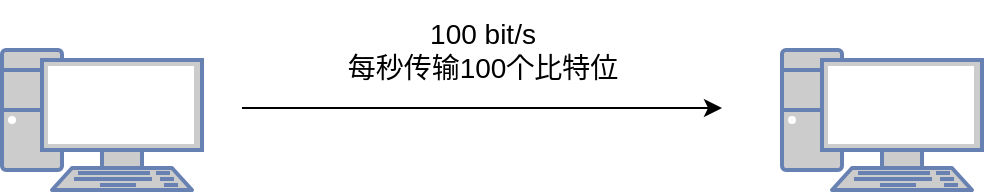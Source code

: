 <mxfile version="20.8.10" type="device" pages="4"><diagram name="传输速率" id="iz-2kQ_IFoVQnxdk4jg7"><mxGraphModel dx="1434" dy="854" grid="1" gridSize="10" guides="1" tooltips="1" connect="1" arrows="1" fold="1" page="1" pageScale="1" pageWidth="48000" pageHeight="36000" math="0" shadow="0"><root><mxCell id="0"/><mxCell id="1" parent="0"/><mxCell id="E9tWDjK2NKZcvw_XBywy-1" value="" style="fontColor=#0066CC;verticalAlign=top;verticalLabelPosition=bottom;labelPosition=center;align=center;html=1;outlineConnect=0;fillColor=#CCCCCC;strokeColor=#6881B3;gradientColor=none;gradientDirection=north;strokeWidth=2;shape=mxgraph.networks.pc;" vertex="1" parent="1"><mxGeometry x="280" y="350" width="100" height="70" as="geometry"/></mxCell><mxCell id="E9tWDjK2NKZcvw_XBywy-2" value="" style="fontColor=#0066CC;verticalAlign=top;verticalLabelPosition=bottom;labelPosition=center;align=center;html=1;outlineConnect=0;fillColor=#CCCCCC;strokeColor=#6881B3;gradientColor=none;gradientDirection=north;strokeWidth=2;shape=mxgraph.networks.pc;" vertex="1" parent="1"><mxGeometry x="670" y="350" width="100" height="70" as="geometry"/></mxCell><mxCell id="E9tWDjK2NKZcvw_XBywy-3" value="" style="endArrow=classic;html=1;rounded=0;" edge="1" parent="1"><mxGeometry width="50" height="50" relative="1" as="geometry"><mxPoint x="400" y="379" as="sourcePoint"/><mxPoint x="640" y="379" as="targetPoint"/></mxGeometry></mxCell><mxCell id="E9tWDjK2NKZcvw_XBywy-4" value="&lt;font style=&quot;font-size: 14px;&quot;&gt;100 bit/s&lt;br&gt;每秒传输100个比特位&lt;/font&gt;" style="text;html=1;align=center;verticalAlign=middle;resizable=0;points=[];autosize=1;strokeColor=none;fillColor=none;" vertex="1" parent="1"><mxGeometry x="440" y="325" width="160" height="50" as="geometry"/></mxCell></root></mxGraphModel></diagram><diagram id="LYyqSWJFQjHjt6RNiQvK" name="生成哈夫曼树的过程"><mxGraphModel dx="1434" dy="854" grid="1" gridSize="10" guides="1" tooltips="1" connect="1" arrows="1" fold="1" page="1" pageScale="1" pageWidth="48000" pageHeight="36000" math="0" shadow="0"><root><mxCell id="0"/><mxCell id="1" parent="0"/><mxCell id="6Dm2ptg3-7psgx6ioZlV-1" value="a" style="ellipse;whiteSpace=wrap;html=1;aspect=fixed;fontSize=14;" vertex="1" parent="1"><mxGeometry x="200" y="280" width="50" height="50" as="geometry"/></mxCell><mxCell id="6Dm2ptg3-7psgx6ioZlV-2" value="b" style="ellipse;whiteSpace=wrap;html=1;aspect=fixed;fontSize=14;" vertex="1" parent="1"><mxGeometry x="320" y="280" width="50" height="50" as="geometry"/></mxCell><mxCell id="6Dm2ptg3-7psgx6ioZlV-3" value="c" style="ellipse;whiteSpace=wrap;html=1;aspect=fixed;fontSize=14;" vertex="1" parent="1"><mxGeometry x="440" y="280" width="50" height="50" as="geometry"/></mxCell><mxCell id="6Dm2ptg3-7psgx6ioZlV-4" value="d" style="ellipse;whiteSpace=wrap;html=1;aspect=fixed;fontSize=14;" vertex="1" parent="1"><mxGeometry x="560" y="280" width="50" height="50" as="geometry"/></mxCell><mxCell id="6Dm2ptg3-7psgx6ioZlV-5" value="0.5" style="text;html=1;align=center;verticalAlign=middle;resizable=0;points=[];autosize=1;strokeColor=none;fillColor=none;fontSize=14;" vertex="1" parent="1"><mxGeometry x="206" y="345" width="40" height="30" as="geometry"/></mxCell><mxCell id="6Dm2ptg3-7psgx6ioZlV-6" value="0.2" style="text;html=1;align=center;verticalAlign=middle;resizable=0;points=[];autosize=1;strokeColor=none;fillColor=none;fontSize=14;" vertex="1" parent="1"><mxGeometry x="326" y="345" width="40" height="30" as="geometry"/></mxCell><mxCell id="6Dm2ptg3-7psgx6ioZlV-7" value="0.1" style="text;html=1;align=center;verticalAlign=middle;resizable=0;points=[];autosize=1;strokeColor=none;fillColor=none;fontSize=14;" vertex="1" parent="1"><mxGeometry x="445" y="345" width="40" height="30" as="geometry"/></mxCell><mxCell id="6Dm2ptg3-7psgx6ioZlV-8" value="0.2" style="text;html=1;align=center;verticalAlign=middle;resizable=0;points=[];autosize=1;strokeColor=none;fillColor=none;fontSize=14;" vertex="1" parent="1"><mxGeometry x="565" y="345" width="40" height="30" as="geometry"/></mxCell><mxCell id="6Dm2ptg3-7psgx6ioZlV-9" value="第一轮合并" style="text;html=1;align=center;verticalAlign=middle;resizable=0;points=[];autosize=1;strokeColor=none;fillColor=none;fontSize=14;" vertex="1" parent="1"><mxGeometry x="35" y="440" width="90" height="30" as="geometry"/></mxCell><mxCell id="6Dm2ptg3-7psgx6ioZlV-32" style="edgeStyle=none;rounded=0;orthogonalLoop=1;jettySize=auto;html=1;exitX=0.5;exitY=0;exitDx=0;exitDy=0;entryX=0;entryY=1;entryDx=0;entryDy=0;fontSize=14;" edge="1" parent="1" source="6Dm2ptg3-7psgx6ioZlV-10" target="6Dm2ptg3-7psgx6ioZlV-12"><mxGeometry relative="1" as="geometry"/></mxCell><mxCell id="6Dm2ptg3-7psgx6ioZlV-10" value="c" style="ellipse;whiteSpace=wrap;html=1;aspect=fixed;fontSize=14;" vertex="1" parent="1"><mxGeometry x="220" y="475" width="50" height="50" as="geometry"/></mxCell><mxCell id="6Dm2ptg3-7psgx6ioZlV-31" style="edgeStyle=none;rounded=0;orthogonalLoop=1;jettySize=auto;html=1;exitX=0.5;exitY=0;exitDx=0;exitDy=0;entryX=1;entryY=1;entryDx=0;entryDy=0;fontSize=14;" edge="1" parent="1" source="6Dm2ptg3-7psgx6ioZlV-11" target="6Dm2ptg3-7psgx6ioZlV-12"><mxGeometry relative="1" as="geometry"/></mxCell><mxCell id="6Dm2ptg3-7psgx6ioZlV-11" value="d" style="ellipse;whiteSpace=wrap;html=1;aspect=fixed;fontSize=14;" vertex="1" parent="1"><mxGeometry x="316" y="475" width="50" height="50" as="geometry"/></mxCell><mxCell id="6Dm2ptg3-7psgx6ioZlV-12" value="" style="ellipse;whiteSpace=wrap;html=1;aspect=fixed;fontSize=14;" vertex="1" parent="1"><mxGeometry x="270" y="390" width="50" height="50" as="geometry"/></mxCell><mxCell id="6Dm2ptg3-7psgx6ioZlV-13" value="0.1" style="text;html=1;align=center;verticalAlign=middle;resizable=0;points=[];autosize=1;strokeColor=none;fillColor=none;fontSize=14;" vertex="1" parent="1"><mxGeometry x="225" y="540" width="40" height="30" as="geometry"/></mxCell><mxCell id="6Dm2ptg3-7psgx6ioZlV-14" value="0.2" style="text;html=1;align=center;verticalAlign=middle;resizable=0;points=[];autosize=1;strokeColor=none;fillColor=none;fontSize=14;" vertex="1" parent="1"><mxGeometry x="321" y="540" width="40" height="30" as="geometry"/></mxCell><mxCell id="6Dm2ptg3-7psgx6ioZlV-15" value="0.3" style="text;html=1;align=center;verticalAlign=middle;resizable=0;points=[];autosize=1;strokeColor=none;fillColor=none;fontSize=14;" vertex="1" parent="1"><mxGeometry x="275" y="445" width="40" height="30" as="geometry"/></mxCell><mxCell id="6Dm2ptg3-7psgx6ioZlV-16" value="第二轮合并" style="text;html=1;align=center;verticalAlign=middle;resizable=0;points=[];autosize=1;strokeColor=none;fillColor=none;fontSize=14;" vertex="1" parent="1"><mxGeometry x="35" y="650" width="90" height="30" as="geometry"/></mxCell><mxCell id="6Dm2ptg3-7psgx6ioZlV-27" style="rounded=0;orthogonalLoop=1;jettySize=auto;html=1;exitX=0.5;exitY=0;exitDx=0;exitDy=0;fontSize=14;" edge="1" parent="1" source="6Dm2ptg3-7psgx6ioZlV-17" target="6Dm2ptg3-7psgx6ioZlV-19"><mxGeometry relative="1" as="geometry"/></mxCell><mxCell id="6Dm2ptg3-7psgx6ioZlV-17" value="c" style="ellipse;whiteSpace=wrap;html=1;aspect=fixed;fontSize=14;" vertex="1" parent="1"><mxGeometry x="311" y="750" width="50" height="50" as="geometry"/></mxCell><mxCell id="6Dm2ptg3-7psgx6ioZlV-28" style="edgeStyle=none;rounded=0;orthogonalLoop=1;jettySize=auto;html=1;exitX=0.5;exitY=0;exitDx=0;exitDy=0;entryX=1;entryY=1;entryDx=0;entryDy=0;fontSize=14;" edge="1" parent="1" source="6Dm2ptg3-7psgx6ioZlV-18" target="6Dm2ptg3-7psgx6ioZlV-19"><mxGeometry relative="1" as="geometry"/></mxCell><mxCell id="6Dm2ptg3-7psgx6ioZlV-18" value="d" style="ellipse;whiteSpace=wrap;html=1;aspect=fixed;fontSize=14;" vertex="1" parent="1"><mxGeometry x="396" y="750" width="50" height="50" as="geometry"/></mxCell><mxCell id="6Dm2ptg3-7psgx6ioZlV-30" style="edgeStyle=none;rounded=0;orthogonalLoop=1;jettySize=auto;html=1;exitX=0.5;exitY=0;exitDx=0;exitDy=0;entryX=1;entryY=1;entryDx=0;entryDy=0;fontSize=14;" edge="1" parent="1" source="6Dm2ptg3-7psgx6ioZlV-19" target="6Dm2ptg3-7psgx6ioZlV-25"><mxGeometry relative="1" as="geometry"/></mxCell><mxCell id="6Dm2ptg3-7psgx6ioZlV-19" value="" style="ellipse;whiteSpace=wrap;html=1;aspect=fixed;fontSize=14;" vertex="1" parent="1"><mxGeometry x="349.5" y="660" width="50" height="50" as="geometry"/></mxCell><mxCell id="6Dm2ptg3-7psgx6ioZlV-20" value="0.1" style="text;html=1;align=center;verticalAlign=middle;resizable=0;points=[];autosize=1;strokeColor=none;fillColor=none;fontSize=14;" vertex="1" parent="1"><mxGeometry x="315" y="809" width="40" height="30" as="geometry"/></mxCell><mxCell id="6Dm2ptg3-7psgx6ioZlV-21" value="0.2" style="text;html=1;align=center;verticalAlign=middle;resizable=0;points=[];autosize=1;strokeColor=none;fillColor=none;fontSize=14;" vertex="1" parent="1"><mxGeometry x="401" y="810" width="40" height="30" as="geometry"/></mxCell><mxCell id="6Dm2ptg3-7psgx6ioZlV-22" value="0.3" style="text;html=1;align=center;verticalAlign=middle;resizable=0;points=[];autosize=1;strokeColor=none;fillColor=none;fontSize=14;" vertex="1" parent="1"><mxGeometry x="355" y="718" width="40" height="30" as="geometry"/></mxCell><mxCell id="6Dm2ptg3-7psgx6ioZlV-29" style="edgeStyle=none;rounded=0;orthogonalLoop=1;jettySize=auto;html=1;exitX=0.5;exitY=0;exitDx=0;exitDy=0;entryX=0;entryY=1;entryDx=0;entryDy=0;fontSize=14;" edge="1" parent="1" source="6Dm2ptg3-7psgx6ioZlV-23" target="6Dm2ptg3-7psgx6ioZlV-25"><mxGeometry relative="1" as="geometry"/></mxCell><mxCell id="6Dm2ptg3-7psgx6ioZlV-23" value="b" style="ellipse;whiteSpace=wrap;html=1;aspect=fixed;fontSize=14;" vertex="1" parent="1"><mxGeometry x="245" y="660" width="50" height="50" as="geometry"/></mxCell><mxCell id="6Dm2ptg3-7psgx6ioZlV-24" value="0.2" style="text;html=1;align=center;verticalAlign=middle;resizable=0;points=[];autosize=1;strokeColor=none;fillColor=none;fontSize=14;" vertex="1" parent="1"><mxGeometry x="250" y="715" width="40" height="30" as="geometry"/></mxCell><mxCell id="6Dm2ptg3-7psgx6ioZlV-25" value="" style="ellipse;whiteSpace=wrap;html=1;aspect=fixed;fontSize=14;" vertex="1" parent="1"><mxGeometry x="295" y="570" width="50" height="50" as="geometry"/></mxCell><mxCell id="6Dm2ptg3-7psgx6ioZlV-26" value="0.5" style="text;html=1;align=center;verticalAlign=middle;resizable=0;points=[];autosize=1;strokeColor=none;fillColor=none;fontSize=14;" vertex="1" parent="1"><mxGeometry x="300" y="625" width="40" height="30" as="geometry"/></mxCell><mxCell id="6Dm2ptg3-7psgx6ioZlV-33" value="第三轮合并" style="text;html=1;align=center;verticalAlign=middle;resizable=0;points=[];autosize=1;strokeColor=none;fillColor=none;fontSize=14;" vertex="1" parent="1"><mxGeometry x="35" y="920" width="90" height="30" as="geometry"/></mxCell><mxCell id="6Dm2ptg3-7psgx6ioZlV-34" style="rounded=0;orthogonalLoop=1;jettySize=auto;html=1;exitX=0.5;exitY=0;exitDx=0;exitDy=0;fontSize=14;" edge="1" parent="1" source="6Dm2ptg3-7psgx6ioZlV-35" target="6Dm2ptg3-7psgx6ioZlV-39"><mxGeometry relative="1" as="geometry"/></mxCell><mxCell id="6Dm2ptg3-7psgx6ioZlV-35" value="c" style="ellipse;whiteSpace=wrap;html=1;aspect=fixed;fontSize=14;" vertex="1" parent="1"><mxGeometry x="365.5" y="1125" width="50" height="50" as="geometry"/></mxCell><mxCell id="6Dm2ptg3-7psgx6ioZlV-36" style="edgeStyle=none;rounded=0;orthogonalLoop=1;jettySize=auto;html=1;exitX=0.5;exitY=0;exitDx=0;exitDy=0;entryX=1;entryY=1;entryDx=0;entryDy=0;fontSize=14;" edge="1" parent="1" source="6Dm2ptg3-7psgx6ioZlV-37" target="6Dm2ptg3-7psgx6ioZlV-39"><mxGeometry relative="1" as="geometry"/></mxCell><mxCell id="6Dm2ptg3-7psgx6ioZlV-37" value="d" style="ellipse;whiteSpace=wrap;html=1;aspect=fixed;fontSize=14;" vertex="1" parent="1"><mxGeometry x="450.5" y="1125" width="50" height="50" as="geometry"/></mxCell><mxCell id="6Dm2ptg3-7psgx6ioZlV-38" style="edgeStyle=none;rounded=0;orthogonalLoop=1;jettySize=auto;html=1;exitX=0.5;exitY=0;exitDx=0;exitDy=0;entryX=1;entryY=1;entryDx=0;entryDy=0;fontSize=14;" edge="1" parent="1" source="6Dm2ptg3-7psgx6ioZlV-39" target="6Dm2ptg3-7psgx6ioZlV-46"><mxGeometry relative="1" as="geometry"/></mxCell><mxCell id="6Dm2ptg3-7psgx6ioZlV-39" value="" style="ellipse;whiteSpace=wrap;html=1;aspect=fixed;fontSize=14;" vertex="1" parent="1"><mxGeometry x="404.5" y="1040" width="50" height="50" as="geometry"/></mxCell><mxCell id="6Dm2ptg3-7psgx6ioZlV-40" value="0.1" style="text;html=1;align=center;verticalAlign=middle;resizable=0;points=[];autosize=1;strokeColor=none;fillColor=none;fontSize=14;" vertex="1" parent="1"><mxGeometry x="369.5" y="1190" width="40" height="30" as="geometry"/></mxCell><mxCell id="6Dm2ptg3-7psgx6ioZlV-41" value="0.2" style="text;html=1;align=center;verticalAlign=middle;resizable=0;points=[];autosize=1;strokeColor=none;fillColor=none;fontSize=14;" vertex="1" parent="1"><mxGeometry x="455.5" y="1190" width="40" height="30" as="geometry"/></mxCell><mxCell id="6Dm2ptg3-7psgx6ioZlV-42" value="0.3" style="text;html=1;align=center;verticalAlign=middle;resizable=0;points=[];autosize=1;strokeColor=none;fillColor=none;fontSize=14;" vertex="1" parent="1"><mxGeometry x="409.5" y="1095" width="40" height="30" as="geometry"/></mxCell><mxCell id="6Dm2ptg3-7psgx6ioZlV-43" style="edgeStyle=none;rounded=0;orthogonalLoop=1;jettySize=auto;html=1;exitX=0.5;exitY=0;exitDx=0;exitDy=0;entryX=0;entryY=1;entryDx=0;entryDy=0;fontSize=14;" edge="1" parent="1" source="6Dm2ptg3-7psgx6ioZlV-44" target="6Dm2ptg3-7psgx6ioZlV-46"><mxGeometry relative="1" as="geometry"/></mxCell><mxCell id="6Dm2ptg3-7psgx6ioZlV-44" value="b" style="ellipse;whiteSpace=wrap;html=1;aspect=fixed;fontSize=14;" vertex="1" parent="1"><mxGeometry x="299.5" y="1040" width="50" height="50" as="geometry"/></mxCell><mxCell id="6Dm2ptg3-7psgx6ioZlV-45" value="0.2" style="text;html=1;align=center;verticalAlign=middle;resizable=0;points=[];autosize=1;strokeColor=none;fillColor=none;fontSize=14;" vertex="1" parent="1"><mxGeometry x="299.5" y="1105" width="40" height="30" as="geometry"/></mxCell><mxCell id="6Dm2ptg3-7psgx6ioZlV-52" style="edgeStyle=none;rounded=0;orthogonalLoop=1;jettySize=auto;html=1;exitX=0.5;exitY=0;exitDx=0;exitDy=0;entryX=1;entryY=1;entryDx=0;entryDy=0;fontSize=14;" edge="1" parent="1" source="6Dm2ptg3-7psgx6ioZlV-46" target="6Dm2ptg3-7psgx6ioZlV-50"><mxGeometry relative="1" as="geometry"/></mxCell><mxCell id="6Dm2ptg3-7psgx6ioZlV-46" value="" style="ellipse;whiteSpace=wrap;html=1;aspect=fixed;fontSize=14;" vertex="1" parent="1"><mxGeometry x="349.5" y="940" width="50" height="50" as="geometry"/></mxCell><mxCell id="6Dm2ptg3-7psgx6ioZlV-47" value="0.5" style="text;html=1;align=center;verticalAlign=middle;resizable=0;points=[];autosize=1;strokeColor=none;fillColor=none;fontSize=14;" vertex="1" parent="1"><mxGeometry x="354.5" y="995" width="40" height="30" as="geometry"/></mxCell><mxCell id="6Dm2ptg3-7psgx6ioZlV-51" style="edgeStyle=none;rounded=0;orthogonalLoop=1;jettySize=auto;html=1;exitX=0.5;exitY=0;exitDx=0;exitDy=0;entryX=0;entryY=1;entryDx=0;entryDy=0;fontSize=14;" edge="1" parent="1" source="6Dm2ptg3-7psgx6ioZlV-48" target="6Dm2ptg3-7psgx6ioZlV-50"><mxGeometry relative="1" as="geometry"/></mxCell><mxCell id="6Dm2ptg3-7psgx6ioZlV-48" value="a" style="ellipse;whiteSpace=wrap;html=1;aspect=fixed;fontSize=14;" vertex="1" parent="1"><mxGeometry x="260" y="940" width="50" height="50" as="geometry"/></mxCell><mxCell id="6Dm2ptg3-7psgx6ioZlV-49" value="0.5" style="text;html=1;align=center;verticalAlign=middle;resizable=0;points=[];autosize=1;strokeColor=none;fillColor=none;fontSize=14;" vertex="1" parent="1"><mxGeometry x="260" y="995" width="40" height="30" as="geometry"/></mxCell><mxCell id="6Dm2ptg3-7psgx6ioZlV-50" value="a" style="ellipse;whiteSpace=wrap;html=1;aspect=fixed;fontSize=14;" vertex="1" parent="1"><mxGeometry x="299.5" y="860" width="50" height="50" as="geometry"/></mxCell><mxCell id="6Dm2ptg3-7psgx6ioZlV-53" value="0" style="text;html=1;align=center;verticalAlign=middle;resizable=0;points=[];autosize=1;strokeColor=none;fillColor=none;fontSize=14;" vertex="1" parent="1"><mxGeometry x="265" y="905" width="30" height="30" as="geometry"/></mxCell><mxCell id="6Dm2ptg3-7psgx6ioZlV-54" value="1" style="text;html=1;align=center;verticalAlign=middle;resizable=0;points=[];autosize=1;strokeColor=none;fillColor=none;fontSize=14;" vertex="1" parent="1"><mxGeometry x="360" y="905" width="30" height="30" as="geometry"/></mxCell><mxCell id="6Dm2ptg3-7psgx6ioZlV-55" value="0" style="text;html=1;align=center;verticalAlign=middle;resizable=0;points=[];autosize=1;strokeColor=none;fillColor=none;fontSize=14;" vertex="1" parent="1"><mxGeometry x="305" y="995" width="30" height="30" as="geometry"/></mxCell><mxCell id="6Dm2ptg3-7psgx6ioZlV-56" value="1" style="text;html=1;align=center;verticalAlign=middle;resizable=0;points=[];autosize=1;strokeColor=none;fillColor=none;fontSize=14;" vertex="1" parent="1"><mxGeometry x="415" y="995" width="30" height="30" as="geometry"/></mxCell><mxCell id="6Dm2ptg3-7psgx6ioZlV-57" value="0" style="text;html=1;align=center;verticalAlign=middle;resizable=0;points=[];autosize=1;strokeColor=none;fillColor=none;fontSize=14;" vertex="1" parent="1"><mxGeometry x="375" y="1085" width="30" height="30" as="geometry"/></mxCell><mxCell id="6Dm2ptg3-7psgx6ioZlV-58" value="1" style="text;html=1;align=center;verticalAlign=middle;resizable=0;points=[];autosize=1;strokeColor=none;fillColor=none;fontSize=14;" vertex="1" parent="1"><mxGeometry x="470.5" y="1085" width="30" height="30" as="geometry"/></mxCell></root></mxGraphModel></diagram><diagram id="fjVHzhoDuh6oGdOLdshS" name="特殊的二叉树"><mxGraphModel dx="1434" dy="854" grid="1" gridSize="10" guides="1" tooltips="1" connect="1" arrows="1" fold="1" page="1" pageScale="1" pageWidth="48000" pageHeight="36000" math="0" shadow="0"><root><mxCell id="0"/><mxCell id="1" parent="0"/><mxCell id="N4c-YcJs628djiWKFj7Y-7" style="edgeStyle=none;rounded=0;orthogonalLoop=1;jettySize=auto;html=1;exitX=0;exitY=1;exitDx=0;exitDy=0;entryX=0.5;entryY=0;entryDx=0;entryDy=0;fontSize=14;" edge="1" parent="1" source="N4c-YcJs628djiWKFj7Y-1" target="N4c-YcJs628djiWKFj7Y-2"><mxGeometry relative="1" as="geometry"/></mxCell><mxCell id="N4c-YcJs628djiWKFj7Y-8" style="edgeStyle=none;rounded=0;orthogonalLoop=1;jettySize=auto;html=1;exitX=1;exitY=1;exitDx=0;exitDy=0;entryX=0.5;entryY=0;entryDx=0;entryDy=0;fontSize=14;" edge="1" parent="1" source="N4c-YcJs628djiWKFj7Y-1" target="N4c-YcJs628djiWKFj7Y-3"><mxGeometry relative="1" as="geometry"/></mxCell><mxCell id="N4c-YcJs628djiWKFj7Y-1" value="1" style="ellipse;whiteSpace=wrap;html=1;aspect=fixed;fontSize=14;" vertex="1" parent="1"><mxGeometry x="220" y="210" width="50" height="50" as="geometry"/></mxCell><mxCell id="N4c-YcJs628djiWKFj7Y-9" style="edgeStyle=none;rounded=0;orthogonalLoop=1;jettySize=auto;html=1;exitX=0;exitY=1;exitDx=0;exitDy=0;entryX=0.5;entryY=0;entryDx=0;entryDy=0;fontSize=14;" edge="1" parent="1" source="N4c-YcJs628djiWKFj7Y-2" target="N4c-YcJs628djiWKFj7Y-4"><mxGeometry relative="1" as="geometry"/></mxCell><mxCell id="N4c-YcJs628djiWKFj7Y-10" style="edgeStyle=none;rounded=0;orthogonalLoop=1;jettySize=auto;html=1;exitX=1;exitY=1;exitDx=0;exitDy=0;entryX=0.5;entryY=0;entryDx=0;entryDy=0;fontSize=14;" edge="1" parent="1" source="N4c-YcJs628djiWKFj7Y-2" target="N4c-YcJs628djiWKFj7Y-5"><mxGeometry relative="1" as="geometry"/></mxCell><mxCell id="N4c-YcJs628djiWKFj7Y-2" value="2" style="ellipse;whiteSpace=wrap;html=1;aspect=fixed;fontSize=14;" vertex="1" parent="1"><mxGeometry x="150" y="280" width="50" height="50" as="geometry"/></mxCell><mxCell id="N4c-YcJs628djiWKFj7Y-11" style="edgeStyle=none;rounded=0;orthogonalLoop=1;jettySize=auto;html=1;exitX=0;exitY=1;exitDx=0;exitDy=0;fontSize=14;" edge="1" parent="1" source="N4c-YcJs628djiWKFj7Y-3" target="N4c-YcJs628djiWKFj7Y-6"><mxGeometry relative="1" as="geometry"/></mxCell><mxCell id="N4c-YcJs628djiWKFj7Y-3" value="3" style="ellipse;whiteSpace=wrap;html=1;aspect=fixed;fontSize=14;" vertex="1" parent="1"><mxGeometry x="280" y="280" width="50" height="50" as="geometry"/></mxCell><mxCell id="N4c-YcJs628djiWKFj7Y-4" value="4" style="ellipse;whiteSpace=wrap;html=1;aspect=fixed;fontSize=14;" vertex="1" parent="1"><mxGeometry x="110" y="360" width="50" height="50" as="geometry"/></mxCell><mxCell id="N4c-YcJs628djiWKFj7Y-5" value="5" style="ellipse;whiteSpace=wrap;html=1;aspect=fixed;fontSize=14;" vertex="1" parent="1"><mxGeometry x="180" y="360" width="50" height="50" as="geometry"/></mxCell><mxCell id="N4c-YcJs628djiWKFj7Y-6" value="6" style="ellipse;whiteSpace=wrap;html=1;aspect=fixed;fontSize=14;" vertex="1" parent="1"><mxGeometry x="248" y="360" width="50" height="50" as="geometry"/></mxCell><mxCell id="N4c-YcJs628djiWKFj7Y-12" value="完全二叉树" style="text;html=1;align=center;verticalAlign=middle;resizable=0;points=[];autosize=1;strokeColor=none;fillColor=none;fontSize=14;" vertex="1" parent="1"><mxGeometry x="200" y="440" width="90" height="30" as="geometry"/></mxCell><mxCell id="N4c-YcJs628djiWKFj7Y-13" style="edgeStyle=none;rounded=0;orthogonalLoop=1;jettySize=auto;html=1;exitX=0;exitY=1;exitDx=0;exitDy=0;entryX=0.5;entryY=0;entryDx=0;entryDy=0;fontSize=14;" edge="1" parent="1" source="N4c-YcJs628djiWKFj7Y-15" target="N4c-YcJs628djiWKFj7Y-18"><mxGeometry relative="1" as="geometry"/></mxCell><mxCell id="N4c-YcJs628djiWKFj7Y-14" style="edgeStyle=none;rounded=0;orthogonalLoop=1;jettySize=auto;html=1;exitX=1;exitY=1;exitDx=0;exitDy=0;entryX=0.5;entryY=0;entryDx=0;entryDy=0;fontSize=14;" edge="1" parent="1" source="N4c-YcJs628djiWKFj7Y-15" target="N4c-YcJs628djiWKFj7Y-20"><mxGeometry relative="1" as="geometry"/></mxCell><mxCell id="N4c-YcJs628djiWKFj7Y-15" value="1" style="ellipse;whiteSpace=wrap;html=1;aspect=fixed;fontSize=14;" vertex="1" parent="1"><mxGeometry x="540" y="210" width="50" height="50" as="geometry"/></mxCell><mxCell id="N4c-YcJs628djiWKFj7Y-16" style="edgeStyle=none;rounded=0;orthogonalLoop=1;jettySize=auto;html=1;exitX=0;exitY=1;exitDx=0;exitDy=0;entryX=0.5;entryY=0;entryDx=0;entryDy=0;fontSize=14;" edge="1" parent="1" source="N4c-YcJs628djiWKFj7Y-18" target="N4c-YcJs628djiWKFj7Y-21"><mxGeometry relative="1" as="geometry"/></mxCell><mxCell id="N4c-YcJs628djiWKFj7Y-17" style="edgeStyle=none;rounded=0;orthogonalLoop=1;jettySize=auto;html=1;exitX=1;exitY=1;exitDx=0;exitDy=0;entryX=0.5;entryY=0;entryDx=0;entryDy=0;fontSize=14;" edge="1" parent="1" source="N4c-YcJs628djiWKFj7Y-18" target="N4c-YcJs628djiWKFj7Y-22"><mxGeometry relative="1" as="geometry"/></mxCell><mxCell id="N4c-YcJs628djiWKFj7Y-18" value="2" style="ellipse;whiteSpace=wrap;html=1;aspect=fixed;fontSize=14;" vertex="1" parent="1"><mxGeometry x="470" y="280" width="50" height="50" as="geometry"/></mxCell><mxCell id="N4c-YcJs628djiWKFj7Y-19" style="edgeStyle=none;rounded=0;orthogonalLoop=1;jettySize=auto;html=1;exitX=0;exitY=1;exitDx=0;exitDy=0;fontSize=14;" edge="1" parent="1" source="N4c-YcJs628djiWKFj7Y-20" target="N4c-YcJs628djiWKFj7Y-23"><mxGeometry relative="1" as="geometry"/></mxCell><mxCell id="N4c-YcJs628djiWKFj7Y-26" style="edgeStyle=none;rounded=0;orthogonalLoop=1;jettySize=auto;html=1;exitX=1;exitY=1;exitDx=0;exitDy=0;entryX=0.5;entryY=0;entryDx=0;entryDy=0;fontSize=14;" edge="1" parent="1" source="N4c-YcJs628djiWKFj7Y-20" target="N4c-YcJs628djiWKFj7Y-25"><mxGeometry relative="1" as="geometry"/></mxCell><mxCell id="N4c-YcJs628djiWKFj7Y-20" value="3" style="ellipse;whiteSpace=wrap;html=1;aspect=fixed;fontSize=14;" vertex="1" parent="1"><mxGeometry x="600" y="280" width="50" height="50" as="geometry"/></mxCell><mxCell id="N4c-YcJs628djiWKFj7Y-21" value="4" style="ellipse;whiteSpace=wrap;html=1;aspect=fixed;fontSize=14;" vertex="1" parent="1"><mxGeometry x="430" y="360" width="50" height="50" as="geometry"/></mxCell><mxCell id="N4c-YcJs628djiWKFj7Y-22" value="5" style="ellipse;whiteSpace=wrap;html=1;aspect=fixed;fontSize=14;" vertex="1" parent="1"><mxGeometry x="500" y="360" width="50" height="50" as="geometry"/></mxCell><mxCell id="N4c-YcJs628djiWKFj7Y-23" value="6" style="ellipse;whiteSpace=wrap;html=1;aspect=fixed;fontSize=14;" vertex="1" parent="1"><mxGeometry x="568" y="360" width="50" height="50" as="geometry"/></mxCell><mxCell id="N4c-YcJs628djiWKFj7Y-24" value="满二叉树" style="text;html=1;align=center;verticalAlign=middle;resizable=0;points=[];autosize=1;strokeColor=none;fillColor=none;fontSize=14;" vertex="1" parent="1"><mxGeometry x="525" y="440" width="80" height="30" as="geometry"/></mxCell><mxCell id="N4c-YcJs628djiWKFj7Y-25" value="7" style="ellipse;whiteSpace=wrap;html=1;aspect=fixed;fontSize=14;" vertex="1" parent="1"><mxGeometry x="640" y="360" width="50" height="50" as="geometry"/></mxCell></root></mxGraphModel></diagram><diagram id="YUiD8UJID5sCR5e4c00d" name="完全二叉树"><mxGraphModel dx="1434" dy="854" grid="1" gridSize="10" guides="1" tooltips="1" connect="1" arrows="1" fold="1" page="1" pageScale="1" pageWidth="48000" pageHeight="36000" math="0" shadow="0"><root><mxCell id="0"/><mxCell id="1" parent="0"/><mxCell id="Mayyakd1h5erShtjZw_F-1" style="edgeStyle=none;rounded=0;orthogonalLoop=1;jettySize=auto;html=1;exitX=0;exitY=1;exitDx=0;exitDy=0;entryX=0.5;entryY=0;entryDx=0;entryDy=0;fontSize=14;" edge="1" parent="1" source="Mayyakd1h5erShtjZw_F-3" target="Mayyakd1h5erShtjZw_F-6"><mxGeometry relative="1" as="geometry"/></mxCell><mxCell id="Mayyakd1h5erShtjZw_F-2" style="edgeStyle=none;rounded=0;orthogonalLoop=1;jettySize=auto;html=1;exitX=1;exitY=1;exitDx=0;exitDy=0;entryX=0.5;entryY=0;entryDx=0;entryDy=0;fontSize=14;" edge="1" parent="1" source="Mayyakd1h5erShtjZw_F-3" target="Mayyakd1h5erShtjZw_F-8"><mxGeometry relative="1" as="geometry"/></mxCell><mxCell id="Mayyakd1h5erShtjZw_F-3" value="1" style="ellipse;whiteSpace=wrap;html=1;aspect=fixed;fontSize=14;" vertex="1" parent="1"><mxGeometry x="220" y="210" width="50" height="50" as="geometry"/></mxCell><mxCell id="Mayyakd1h5erShtjZw_F-4" style="edgeStyle=none;rounded=0;orthogonalLoop=1;jettySize=auto;html=1;exitX=0;exitY=1;exitDx=0;exitDy=0;entryX=0.5;entryY=0;entryDx=0;entryDy=0;fontSize=14;" edge="1" parent="1" source="Mayyakd1h5erShtjZw_F-6" target="Mayyakd1h5erShtjZw_F-9"><mxGeometry relative="1" as="geometry"/></mxCell><mxCell id="Mayyakd1h5erShtjZw_F-5" style="edgeStyle=none;rounded=0;orthogonalLoop=1;jettySize=auto;html=1;exitX=1;exitY=1;exitDx=0;exitDy=0;entryX=0.5;entryY=0;entryDx=0;entryDy=0;fontSize=14;" edge="1" parent="1" source="Mayyakd1h5erShtjZw_F-6" target="Mayyakd1h5erShtjZw_F-10"><mxGeometry relative="1" as="geometry"/></mxCell><mxCell id="Mayyakd1h5erShtjZw_F-6" value="2" style="ellipse;whiteSpace=wrap;html=1;aspect=fixed;fontSize=14;" vertex="1" parent="1"><mxGeometry x="150" y="280" width="50" height="50" as="geometry"/></mxCell><mxCell id="Mayyakd1h5erShtjZw_F-7" style="edgeStyle=none;rounded=0;orthogonalLoop=1;jettySize=auto;html=1;exitX=0;exitY=1;exitDx=0;exitDy=0;fontSize=14;" edge="1" parent="1" source="Mayyakd1h5erShtjZw_F-8" target="Mayyakd1h5erShtjZw_F-11"><mxGeometry relative="1" as="geometry"/></mxCell><mxCell id="Mayyakd1h5erShtjZw_F-8" value="3" style="ellipse;whiteSpace=wrap;html=1;aspect=fixed;fontSize=14;" vertex="1" parent="1"><mxGeometry x="280" y="280" width="50" height="50" as="geometry"/></mxCell><mxCell id="Mayyakd1h5erShtjZw_F-9" value="4" style="ellipse;whiteSpace=wrap;html=1;aspect=fixed;fontSize=14;" vertex="1" parent="1"><mxGeometry x="110" y="360" width="50" height="50" as="geometry"/></mxCell><mxCell id="Mayyakd1h5erShtjZw_F-10" value="5" style="ellipse;whiteSpace=wrap;html=1;aspect=fixed;fontSize=14;" vertex="1" parent="1"><mxGeometry x="180" y="360" width="50" height="50" as="geometry"/></mxCell><mxCell id="Mayyakd1h5erShtjZw_F-11" value="6" style="ellipse;whiteSpace=wrap;html=1;aspect=fixed;fontSize=14;" vertex="1" parent="1"><mxGeometry x="248" y="360" width="50" height="50" as="geometry"/></mxCell><mxCell id="Mayyakd1h5erShtjZw_F-12" value="完全二叉树" style="text;html=1;align=center;verticalAlign=middle;resizable=0;points=[];autosize=1;strokeColor=none;fillColor=none;fontSize=14;" vertex="1" parent="1"><mxGeometry x="200" y="440" width="90" height="30" as="geometry"/></mxCell><mxCell id="Mayyakd1h5erShtjZw_F-13" value="&lt;div style=&quot;text-align: left;&quot;&gt;&lt;span style=&quot;background-color: initial;&quot;&gt;1. 编号为 i 的节点&lt;/span&gt;&lt;/div&gt;&lt;div style=&quot;text-align: left;&quot;&gt;&lt;span style=&quot;background-color: initial; white-space: pre;&quot;&gt;&#9;&lt;/span&gt;&lt;span style=&quot;background-color: initial;&quot;&gt;左孩子编号：2 * i&lt;/span&gt;&lt;/div&gt;&lt;div style=&quot;text-align: left;&quot;&gt;&lt;span style=&quot;background-color: initial;&quot;&gt;&amp;nbsp; &amp;nbsp; &amp;nbsp; &amp;nbsp; 右孩子编号：2 * i + 1&lt;/span&gt;&lt;/div&gt;&lt;div style=&quot;text-align: left;&quot;&gt;&lt;span style=&quot;background-color: initial;&quot;&gt;&lt;br&gt;&lt;/span&gt;&lt;/div&gt;&lt;div style=&quot;text-align: left;&quot;&gt;&lt;span style=&quot;background-color: initial;&quot;&gt;2. 可以用连续空间存储（数组）&lt;/span&gt;&lt;/div&gt;" style="text;html=1;align=center;verticalAlign=middle;resizable=0;points=[];autosize=1;strokeColor=none;fillColor=none;fontSize=14;" vertex="1" parent="1"><mxGeometry x="400" y="270" width="220" height="100" as="geometry"/></mxCell></root></mxGraphModel></diagram></mxfile>